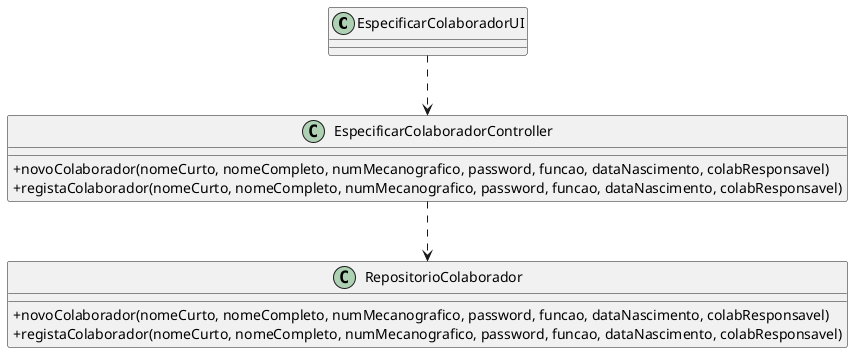 @startuml
skinparam classAttributeIconSize 0

class EspecificarColaboradorUI{
  
  }

class EspecificarColaboradorController{
  +novoColaborador(nomeCurto, nomeCompleto, numMecanografico, password, funcao, dataNascimento, colabResponsavel)
  +registaColaborador(nomeCurto, nomeCompleto, numMecanografico, password, funcao, dataNascimento, colabResponsavel)
  }

class RepositorioColaborador{
  +novoColaborador(nomeCurto, nomeCompleto, numMecanografico, password, funcao, dataNascimento, colabResponsavel)
  +registaColaborador(nomeCurto, nomeCompleto, numMecanografico, password, funcao, dataNascimento, colabResponsavel)
  }


EspecificarColaboradorUI ..> EspecificarColaboradorController
EspecificarColaboradorController ..> RepositorioColaborador




@enduml
